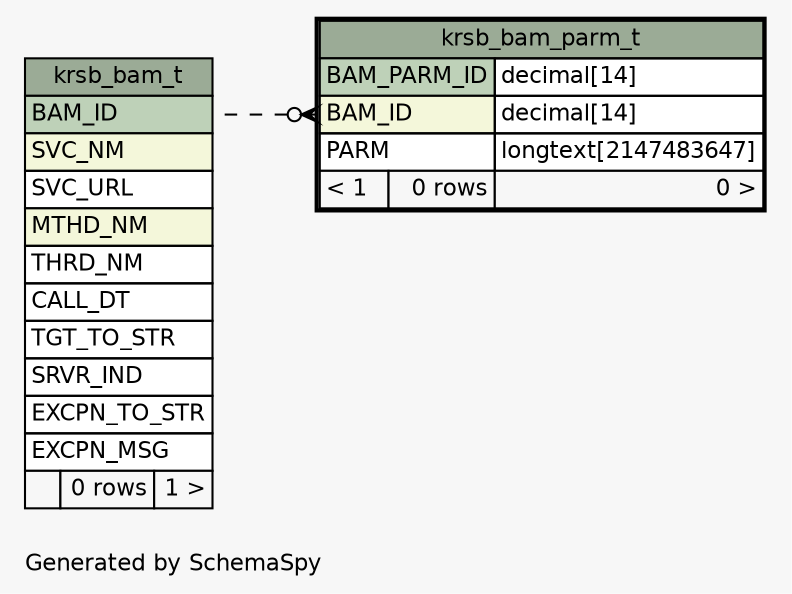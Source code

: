 // dot 2.28.0 on Mac OS X 10.7.2
// SchemaSpy rev 590
digraph "impliedTwoDegreesRelationshipsDiagram" {
  graph [
    rankdir="RL"
    bgcolor="#f7f7f7"
    label="\nGenerated by SchemaSpy"
    labeljust="l"
    nodesep="0.18"
    ranksep="0.46"
    fontname="Helvetica"
    fontsize="11"
  ];
  node [
    fontname="Helvetica"
    fontsize="11"
    shape="plaintext"
  ];
  edge [
    arrowsize="0.8"
  ];
  "krsb_bam_parm_t":"BAM_ID":w -> "krsb_bam_t":"BAM_ID":e [arrowhead=none dir=back arrowtail=crowodot style=dashed];
  "krsb_bam_parm_t" [
    label=<
    <TABLE BORDER="2" CELLBORDER="1" CELLSPACING="0" BGCOLOR="#ffffff">
      <TR><TD COLSPAN="3" BGCOLOR="#9bab96" ALIGN="CENTER">krsb_bam_parm_t</TD></TR>
      <TR><TD PORT="BAM_PARM_ID" COLSPAN="2" BGCOLOR="#bed1b8" ALIGN="LEFT">BAM_PARM_ID</TD><TD PORT="BAM_PARM_ID.type" ALIGN="LEFT">decimal[14]</TD></TR>
      <TR><TD PORT="BAM_ID" COLSPAN="2" BGCOLOR="#f4f7da" ALIGN="LEFT">BAM_ID</TD><TD PORT="BAM_ID.type" ALIGN="LEFT">decimal[14]</TD></TR>
      <TR><TD PORT="PARM" COLSPAN="2" ALIGN="LEFT">PARM</TD><TD PORT="PARM.type" ALIGN="LEFT">longtext[2147483647]</TD></TR>
      <TR><TD ALIGN="LEFT" BGCOLOR="#f7f7f7">&lt; 1</TD><TD ALIGN="RIGHT" BGCOLOR="#f7f7f7">0 rows</TD><TD ALIGN="RIGHT" BGCOLOR="#f7f7f7">0 &gt;</TD></TR>
    </TABLE>>
    URL="krsb_bam_parm_t.html"
    tooltip="krsb_bam_parm_t"
  ];
  "krsb_bam_t" [
    label=<
    <TABLE BORDER="0" CELLBORDER="1" CELLSPACING="0" BGCOLOR="#ffffff">
      <TR><TD COLSPAN="3" BGCOLOR="#9bab96" ALIGN="CENTER">krsb_bam_t</TD></TR>
      <TR><TD PORT="BAM_ID" COLSPAN="3" BGCOLOR="#bed1b8" ALIGN="LEFT">BAM_ID</TD></TR>
      <TR><TD PORT="SVC_NM" COLSPAN="3" BGCOLOR="#f4f7da" ALIGN="LEFT">SVC_NM</TD></TR>
      <TR><TD PORT="SVC_URL" COLSPAN="3" ALIGN="LEFT">SVC_URL</TD></TR>
      <TR><TD PORT="MTHD_NM" COLSPAN="3" BGCOLOR="#f4f7da" ALIGN="LEFT">MTHD_NM</TD></TR>
      <TR><TD PORT="THRD_NM" COLSPAN="3" ALIGN="LEFT">THRD_NM</TD></TR>
      <TR><TD PORT="CALL_DT" COLSPAN="3" ALIGN="LEFT">CALL_DT</TD></TR>
      <TR><TD PORT="TGT_TO_STR" COLSPAN="3" ALIGN="LEFT">TGT_TO_STR</TD></TR>
      <TR><TD PORT="SRVR_IND" COLSPAN="3" ALIGN="LEFT">SRVR_IND</TD></TR>
      <TR><TD PORT="EXCPN_TO_STR" COLSPAN="3" ALIGN="LEFT">EXCPN_TO_STR</TD></TR>
      <TR><TD PORT="EXCPN_MSG" COLSPAN="3" ALIGN="LEFT">EXCPN_MSG</TD></TR>
      <TR><TD ALIGN="LEFT" BGCOLOR="#f7f7f7">  </TD><TD ALIGN="RIGHT" BGCOLOR="#f7f7f7">0 rows</TD><TD ALIGN="RIGHT" BGCOLOR="#f7f7f7">1 &gt;</TD></TR>
    </TABLE>>
    URL="krsb_bam_t.html"
    tooltip="krsb_bam_t"
  ];
}
